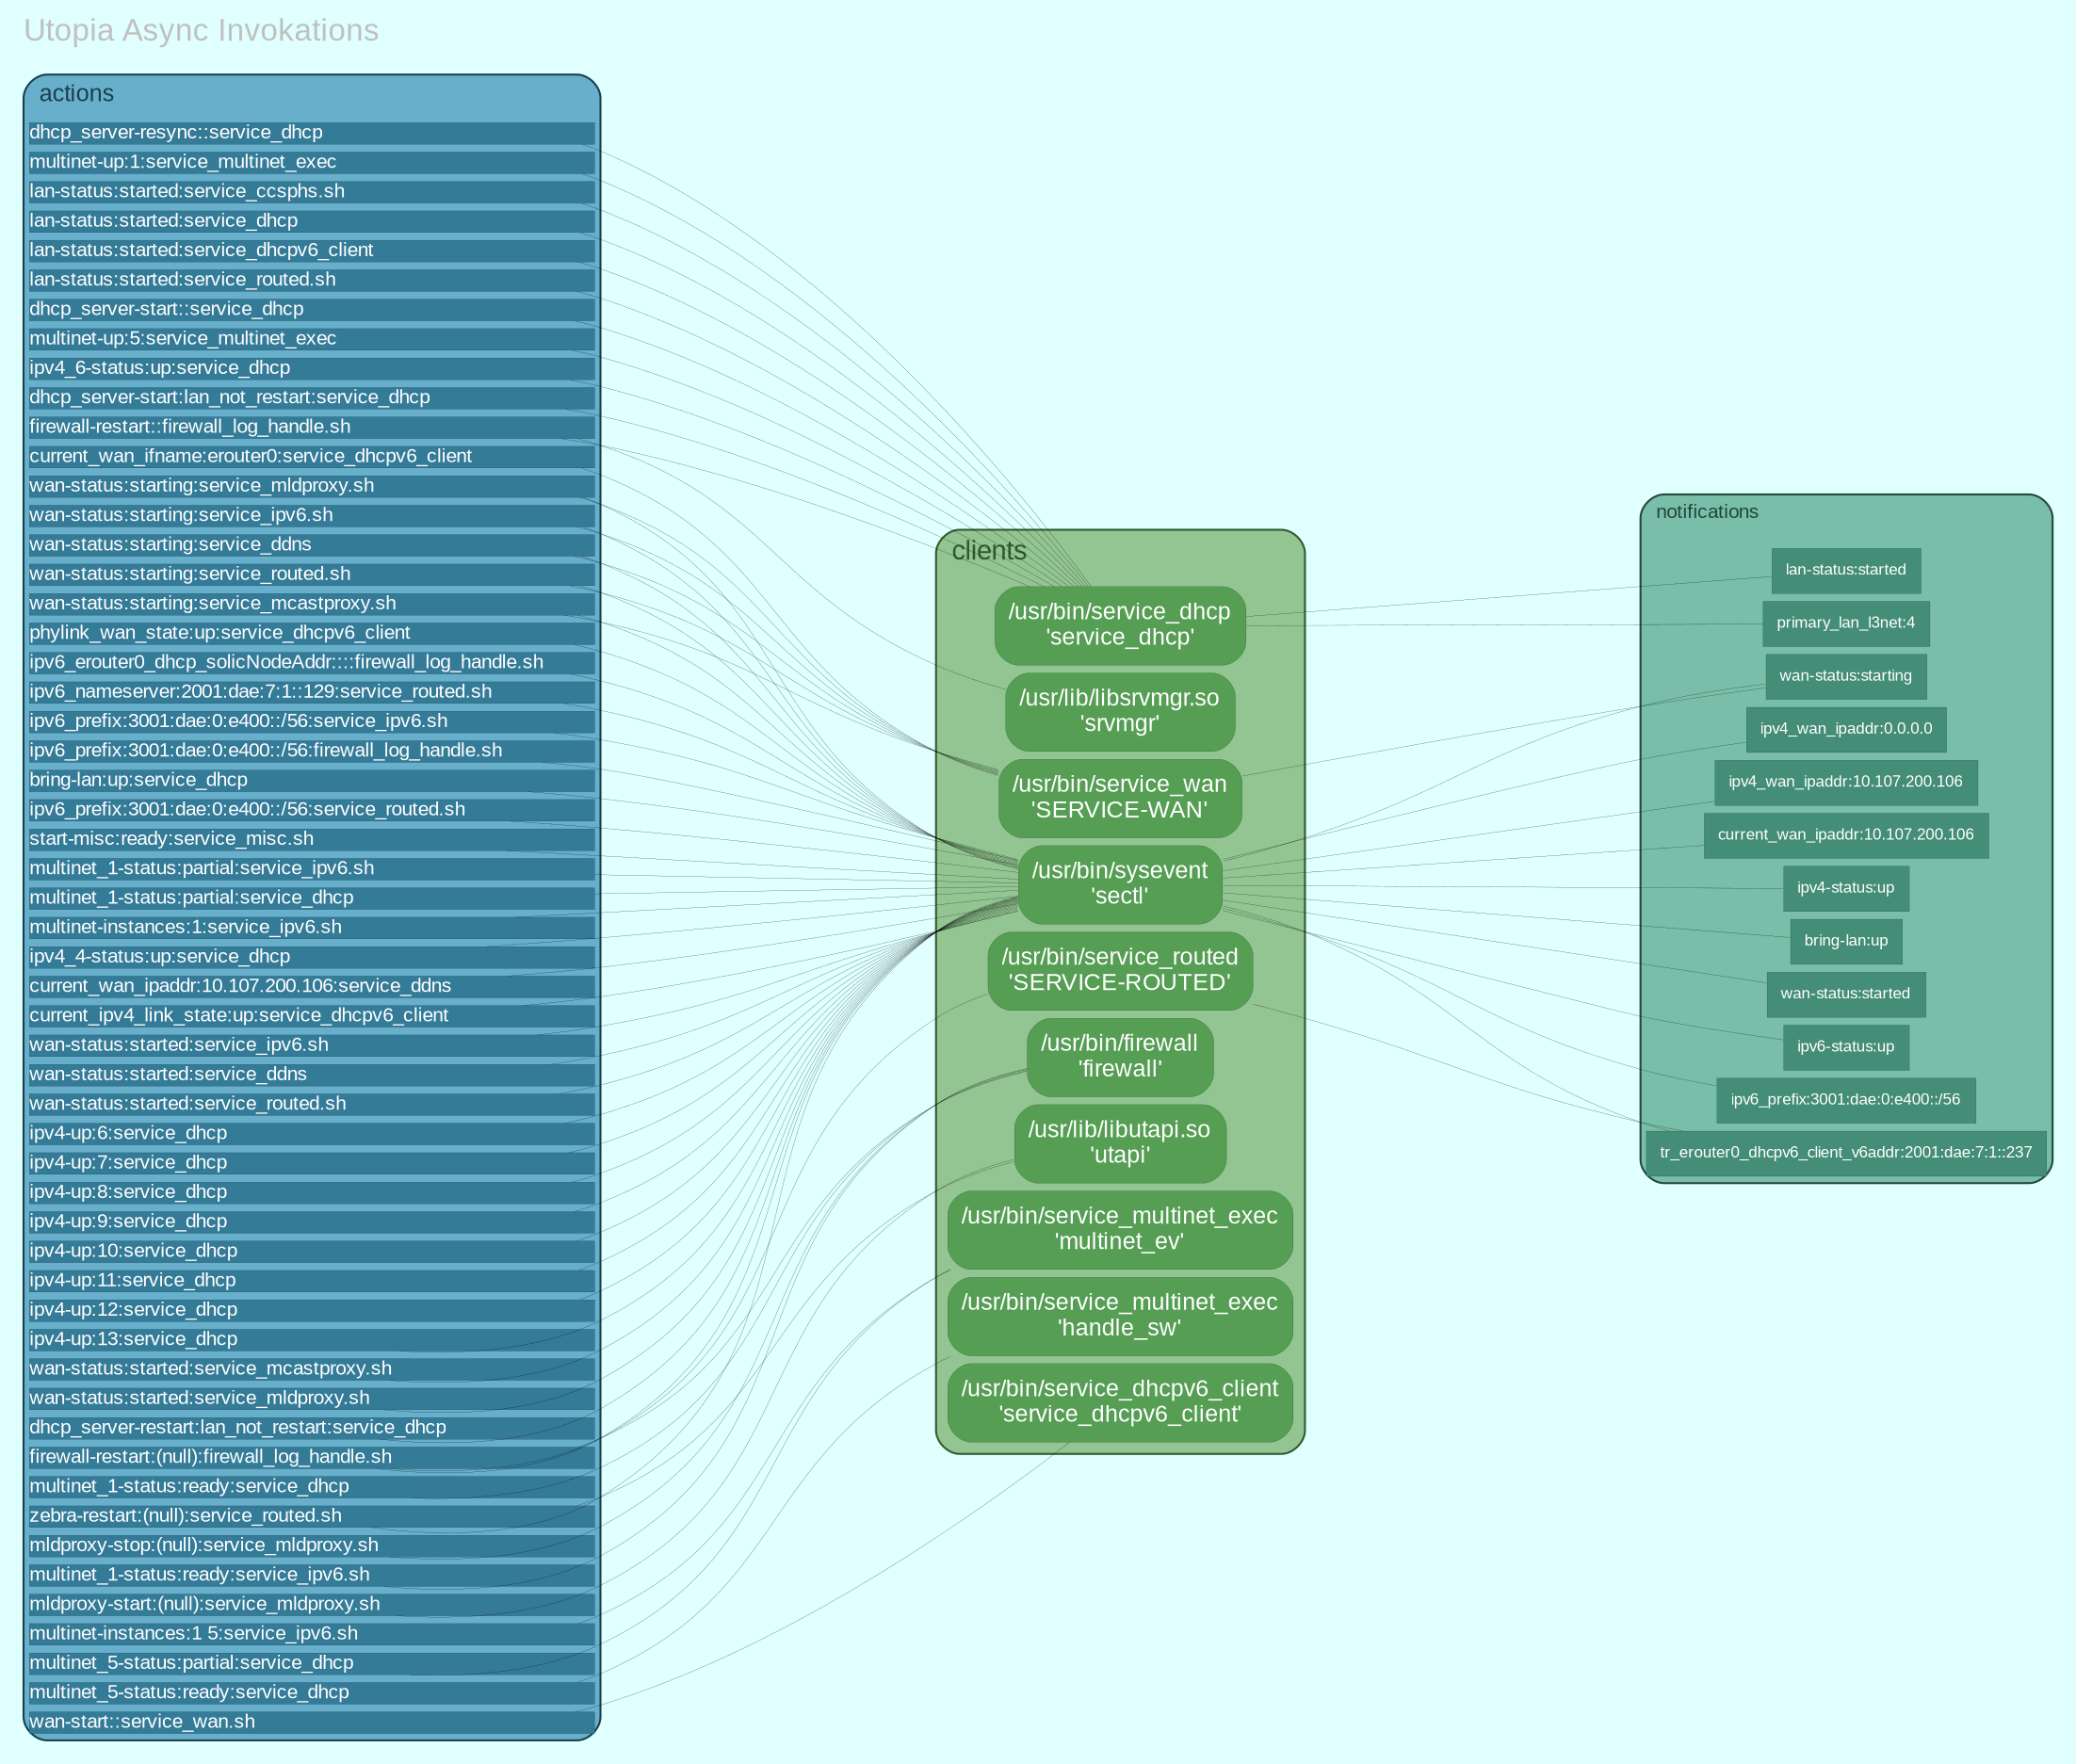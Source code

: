 digraph {
bgcolor=lightcyan
rankdir=LR
nodesep="0.05"
ranksep="2.5"
fontname="Arial"; fontsize=16; fontcolor=grey
label="Utopia Async Invokations"
labelloc=top
labeljust="l"
edge [color=black arrowsize=0.5 penwidth=0.1]
subgraph cluster_f37bd2f66651e7d46f6d38440f2bc5dd {
margin=3;
penwidth=1.0;
fillcolor="#79BEA8";
color="#23483C";
fontcolor="#23483C";
fontsize=10;
node[fontname="Arial" height=0 margin="0.1" penwidth=0.1];
label="notifications\l";
style="filled, rounded";
_fac04ca68a48af91f0290001604a2463 [label="" shape=plaintext style=invisible]
_f4fb7dd02f6b4f7f0f310cf889bea95c [label="bring-lan:up\l" fontsize=8 style="filled" width="0" shape="box" fillcolor="#448D76" color="#093426" fontcolor="white" tooltip="" URL=""]
_f4fb7dd02f6b4f7f0f310cf889bea95c [label="bring-lan:up\l" fontsize=8 style="filled" width="0" shape="box" fillcolor="#448D76" color="#093426" fontcolor="white" tooltip="" URL=""]
_0e17053ff88d0646b2350cfd848bcee3 [label="primary_lan_l3net:4\l" fontsize=8 style="filled" width="0" shape="box" fillcolor="#448D76" color="#093426" fontcolor="white" tooltip="" URL=""]
_0e17053ff88d0646b2350cfd848bcee3 [label="primary_lan_l3net:4\l" fontsize=8 style="filled" width="0" shape="box" fillcolor="#448D76" color="#093426" fontcolor="white" tooltip="" URL=""]
_b1e5fdb8fa8aa3b5d01f1e6d39594324 [label="lan-status:started\l" fontsize=8 style="filled" width="0" shape="box" fillcolor="#448D76" color="#093426" fontcolor="white" tooltip="" URL=""]
_b1e5fdb8fa8aa3b5d01f1e6d39594324 [label="lan-status:started\l" fontsize=8 style="filled" width="0" shape="box" fillcolor="#448D76" color="#093426" fontcolor="white" tooltip="" URL=""]
_e1937a0febe52ea6ca07fad7800ee472 [label="wan-status:starting\l" fontsize=8 style="filled" width="0" shape="box" fillcolor="#448D76" color="#093426" fontcolor="white" tooltip="" URL=""]
_e1937a0febe52ea6ca07fad7800ee472 [label="wan-status:starting\l" fontsize=8 style="filled" width="0" shape="box" fillcolor="#448D76" color="#093426" fontcolor="white" tooltip="" URL=""]
_e1937a0febe52ea6ca07fad7800ee472 [label="wan-status:starting\l" fontsize=8 style="filled" width="0" shape="box" fillcolor="#448D76" color="#093426" fontcolor="white" tooltip="" URL=""]
_e1937a0febe52ea6ca07fad7800ee472 [label="wan-status:starting\l" fontsize=8 style="filled" width="0" shape="box" fillcolor="#448D76" color="#093426" fontcolor="white" tooltip="" URL=""]
_e1937a0febe52ea6ca07fad7800ee472 [label="wan-status:starting\l" fontsize=8 style="filled" width="0" shape="box" fillcolor="#448D76" color="#093426" fontcolor="white" tooltip="" URL=""]
_e1937a0febe52ea6ca07fad7800ee472 [label="wan-status:starting\l" fontsize=8 style="filled" width="0" shape="box" fillcolor="#448D76" color="#093426" fontcolor="white" tooltip="" URL=""]
_e1937a0febe52ea6ca07fad7800ee472 [label="wan-status:starting\l" fontsize=8 style="filled" width="0" shape="box" fillcolor="#448D76" color="#093426" fontcolor="white" tooltip="" URL=""]
_e1937a0febe52ea6ca07fad7800ee472 [label="wan-status:starting\l" fontsize=8 style="filled" width="0" shape="box" fillcolor="#448D76" color="#093426" fontcolor="white" tooltip="" URL=""]
_7f17b1006cab4dcf7b1a6475312e0d5b [label="ipv4_wan_ipaddr:0.0.0.0\l" fontsize=8 style="filled" width="0" shape="box" fillcolor="#448D76" color="#093426" fontcolor="white" tooltip="" URL=""]
_7f17b1006cab4dcf7b1a6475312e0d5b [label="ipv4_wan_ipaddr:0.0.0.0\l" fontsize=8 style="filled" width="0" shape="box" fillcolor="#448D76" color="#093426" fontcolor="white" tooltip="" URL=""]
_229e3c57b4410fadb4922a4f7c6223fc [label="ipv4_wan_ipaddr:10.107.200.106\l" fontsize=8 style="filled" width="0" shape="box" fillcolor="#448D76" color="#093426" fontcolor="white" tooltip="" URL=""]
_229e3c57b4410fadb4922a4f7c6223fc [label="ipv4_wan_ipaddr:10.107.200.106\l" fontsize=8 style="filled" width="0" shape="box" fillcolor="#448D76" color="#093426" fontcolor="white" tooltip="" URL=""]
_5e530c69a7fb01e7f4acc12b8f5250ef [label="current_wan_ipaddr:10.107.200.106\l" fontsize=8 style="filled" width="0" shape="box" fillcolor="#448D76" color="#093426" fontcolor="white" tooltip="" URL=""]
_5e530c69a7fb01e7f4acc12b8f5250ef [label="current_wan_ipaddr:10.107.200.106\l" fontsize=8 style="filled" width="0" shape="box" fillcolor="#448D76" color="#093426" fontcolor="white" tooltip="" URL=""]
_726099c2e3489213f5b61d3b6687c918 [label="ipv4-status:up\l" fontsize=8 style="filled" width="0" shape="box" fillcolor="#448D76" color="#093426" fontcolor="white" tooltip="" URL=""]
_726099c2e3489213f5b61d3b6687c918 [label="ipv4-status:up\l" fontsize=8 style="filled" width="0" shape="box" fillcolor="#448D76" color="#093426" fontcolor="white" tooltip="" URL=""]
_b353c100c7d9d88b52eb5f35501679d6 [label="wan-status:started\l" fontsize=8 style="filled" width="0" shape="box" fillcolor="#448D76" color="#093426" fontcolor="white" tooltip="" URL=""]
_b353c100c7d9d88b52eb5f35501679d6 [label="wan-status:started\l" fontsize=8 style="filled" width="0" shape="box" fillcolor="#448D76" color="#093426" fontcolor="white" tooltip="" URL=""]
_b353c100c7d9d88b52eb5f35501679d6 [label="wan-status:started\l" fontsize=8 style="filled" width="0" shape="box" fillcolor="#448D76" color="#093426" fontcolor="white" tooltip="" URL=""]
_b353c100c7d9d88b52eb5f35501679d6 [label="wan-status:started\l" fontsize=8 style="filled" width="0" shape="box" fillcolor="#448D76" color="#093426" fontcolor="white" tooltip="" URL=""]
_813f841b776d9bea8c4f97ee492bc6bb [label="tr_erouter0_dhcpv6_client_v6addr:2001:dae:7:1::237\l" fontsize=8 style="filled" width="0" shape="box" fillcolor="#448D76" color="#093426" fontcolor="white" tooltip="" URL=""]
_813f841b776d9bea8c4f97ee492bc6bb [label="tr_erouter0_dhcpv6_client_v6addr:2001:dae:7:1::237\l" fontsize=8 style="filled" width="0" shape="box" fillcolor="#448D76" color="#093426" fontcolor="white" tooltip="" URL=""]
_db7af904130b03562810dff10ef427d9 [label="ipv6-status:up\l" fontsize=8 style="filled" width="0" shape="box" fillcolor="#448D76" color="#093426" fontcolor="white" tooltip="" URL=""]
_db7af904130b03562810dff10ef427d9 [label="ipv6-status:up\l" fontsize=8 style="filled" width="0" shape="box" fillcolor="#448D76" color="#093426" fontcolor="white" tooltip="" URL=""]
_2ad998a754496db5f2de1d45cbe5c4d2 [label="ipv6_prefix:3001:dae:0:e400::/56\l" fontsize=8 style="filled" width="0" shape="box" fillcolor="#448D76" color="#093426" fontcolor="white" tooltip="" URL=""]
_2ad998a754496db5f2de1d45cbe5c4d2 [label="ipv6_prefix:3001:dae:0:e400::/56\l" fontsize=8 style="filled" width="0" shape="box" fillcolor="#448D76" color="#093426" fontcolor="white" tooltip="" URL=""]
}
subgraph cluster_fac04ca68a48af91f0290001604a2463 {
margin=6;
penwidth=1.0;
fillcolor="#92C591";
color="#305A30";
fontcolor="#305A30";
fontsize=14;
node[fontname="Arial" height=0 margin="0.1" penwidth=0.1];
label="clients\l";
style="filled, rounded";
_fac04ca68a48af91f0290001604a2463 [label="" shape=plaintext style=invisible]
_5309a5e663f34a4bd54178ec47889544 [label="/usr/bin/sysevent
'sectl'" fontsize=12 style="filled,rounded" width="0" shape="box" fillcolor="#559E54" color="#0A3409" fontcolor="white" tooltip="" URL=""]
_d8b331abc3de4eadb9f080a5a0278e9f [label="/usr/bin/service_dhcp
'service_dhcp'" fontsize=12 style="filled,rounded" width="0" shape="box" fillcolor="#559E54" color="#0A3409" fontcolor="white" tooltip="" URL=""]
_85f632433c3b7748143640b1ce5c9f1d [label="/usr/bin/service_wan
'SERVICE-WAN'" fontsize=12 style="filled,rounded" width="0" shape="box" fillcolor="#559E54" color="#0A3409" fontcolor="white" tooltip="" URL=""]
_36220e0aa61330f58f7efc351abb0930 [label="/usr/bin/service_routed
'SERVICE-ROUTED'" fontsize=12 style="filled,rounded" width="0" shape="box" fillcolor="#559E54" color="#0A3409" fontcolor="white" tooltip="" URL=""]
_0b384a36abe12ef81c212e53c972569a [label="/usr/bin/firewall
'firewall'" fontsize=12 style="filled,rounded" width="0" shape="box" fillcolor="#559E54" color="#0A3409" fontcolor="white" tooltip="" URL=""]
_5a866a3c20430e95efea4e114b9810aa [label="/usr/lib/libsrvmgr.so
'srvmgr'" fontsize=12 style="filled,rounded" width="0" shape="box" fillcolor="#559E54" color="#0A3409" fontcolor="white" tooltip="" URL=""]
_fe57a2f6d42c44380232bb74bfca0248 [label="/usr/bin/service_multinet_exec
'multinet_ev'" fontsize=12 style="filled,rounded" width="0" shape="box" fillcolor="#559E54" color="#0A3409" fontcolor="white" tooltip="" URL=""]
_a48e264d47dc6d04737759b00a2c3d86 [label="/usr/bin/service_multinet_exec
'handle_sw'" fontsize=12 style="filled,rounded" width="0" shape="box" fillcolor="#559E54" color="#0A3409" fontcolor="white" tooltip="" URL=""]
_d2e01190f48924a12a0c5d6c3cf68b8b [label="/usr/bin/service_dhcpv6_client
'service_dhcpv6_client'" fontsize=12 style="filled,rounded" width="0" shape="box" fillcolor="#559E54" color="#0A3409" fontcolor="white" tooltip="" URL=""]
_e921899710055131db03a224f920176c [label="/usr/lib/libutapi.so
'utapi'" fontsize=12 style="filled,rounded" width="0" shape="box" fillcolor="#559E54" color="#0A3409" fontcolor="white" tooltip="" URL=""]
}
subgraph cluster_ebb67a4271abe715344471b0f16321f6 {
margin=3;
penwidth=1.0;
fillcolor="#67AFCB";
color="#1A3E4C";
fontcolor="#1A3E4C";
fontsize=12;
node[fontname="Arial" height=0 margin=0 penwidth=0.1];
label="actions\l";
style="filled,rounded";
_fac04ca68a48af91f0290001604a2463 [label="" shape=plaintext style=invisible]
_629be548aa3af8eb54585b49ca81ef68 [label="bring-lan:up:service_dhcp\l" fontsize=10 style="filled" width="4" shape="box" fillcolor="#347B98" color="#092834" fontcolor="white" tooltip="" URL=""]
_629be548aa3af8eb54585b49ca81ef68 [label="bring-lan:up:service_dhcp\l" fontsize=10 style="filled" width="4" shape="box" fillcolor="#347B98" color="#092834" fontcolor="white" tooltip="" URL=""]
_4c7faaacdeb9d8c80bbb0abb7b6c7f82 [label="dhcp_server-resync::service_dhcp\l" fontsize=10 style="filled" width="4" shape="box" fillcolor="#347B98" color="#092834" fontcolor="white" tooltip="" URL=""]
_4c7faaacdeb9d8c80bbb0abb7b6c7f82 [label="dhcp_server-resync::service_dhcp\l" fontsize=10 style="filled" width="4" shape="box" fillcolor="#347B98" color="#092834" fontcolor="white" tooltip="" URL=""]
_20dd05ff2aab1bf5af96f6d260e57042 [label="multinet-up:1:service_multinet_exec\l" fontsize=10 style="filled" width="4" shape="box" fillcolor="#347B98" color="#092834" fontcolor="white" tooltip="" URL=""]
_20dd05ff2aab1bf5af96f6d260e57042 [label="multinet-up:1:service_multinet_exec\l" fontsize=10 style="filled" width="4" shape="box" fillcolor="#347B98" color="#092834" fontcolor="white" tooltip="" URL=""]
_d1c628af1f12371b9862c7e75b337c0c [label="multinet_1-status:partial:service_ipv6.sh\l" fontsize=10 style="filled" width="4" shape="box" fillcolor="#347B98" color="#092834" fontcolor="white" tooltip="" URL=""]
_9ab2899d235b9fe78f6b959adb327376 [label="multinet_1-status:partial:service_dhcp\l" fontsize=10 style="filled" width="4" shape="box" fillcolor="#347B98" color="#092834" fontcolor="white" tooltip="" URL=""]
_d1c628af1f12371b9862c7e75b337c0c [label="multinet_1-status:partial:service_ipv6.sh\l" fontsize=10 style="filled" width="4" shape="box" fillcolor="#347B98" color="#092834" fontcolor="white" tooltip="" URL=""]
_9ab2899d235b9fe78f6b959adb327376 [label="multinet_1-status:partial:service_dhcp\l" fontsize=10 style="filled" width="4" shape="box" fillcolor="#347B98" color="#092834" fontcolor="white" tooltip="" URL=""]
_9c1f538432ca007c5f148f912fedfdc2 [label="multinet-instances:1:service_ipv6.sh\l" fontsize=10 style="filled" width="4" shape="box" fillcolor="#347B98" color="#092834" fontcolor="white" tooltip="" URL=""]
_9c1f538432ca007c5f148f912fedfdc2 [label="multinet-instances:1:service_ipv6.sh\l" fontsize=10 style="filled" width="4" shape="box" fillcolor="#347B98" color="#092834" fontcolor="white" tooltip="" URL=""]
_242cecb563d04a5a5da77ee3d800ed66 [label="ipv4_4-status:up:service_dhcp\l" fontsize=10 style="filled" width="4" shape="box" fillcolor="#347B98" color="#092834" fontcolor="white" tooltip="" URL=""]
_242cecb563d04a5a5da77ee3d800ed66 [label="ipv4_4-status:up:service_dhcp\l" fontsize=10 style="filled" width="4" shape="box" fillcolor="#347B98" color="#092834" fontcolor="white" tooltip="" URL=""]
_0fee472a6586e28c1eb4291ddeadf7a0 [label="lan-status:started:service_ccsphs.sh\l" fontsize=10 style="filled" width="4" shape="box" fillcolor="#347B98" color="#092834" fontcolor="white" tooltip="" URL=""]
_200eab89582a5148abf9f83149f18b7c [label="lan-status:started:service_dhcp\l" fontsize=10 style="filled" width="4" shape="box" fillcolor="#347B98" color="#092834" fontcolor="white" tooltip="" URL=""]
_130e1fb9800ffd76aaf893f0e293921f [label="lan-status:started:service_dhcpv6_client\l" fontsize=10 style="filled" width="4" shape="box" fillcolor="#347B98" color="#092834" fontcolor="white" tooltip="" URL=""]
_f624f7d3e042a43f67b4e21d0f7ef67b [label="lan-status:started:service_routed.sh\l" fontsize=10 style="filled" width="4" shape="box" fillcolor="#347B98" color="#092834" fontcolor="white" tooltip="" URL=""]
_0fee472a6586e28c1eb4291ddeadf7a0 [label="lan-status:started:service_ccsphs.sh\l" fontsize=10 style="filled" width="4" shape="box" fillcolor="#347B98" color="#092834" fontcolor="white" tooltip="" URL=""]
_200eab89582a5148abf9f83149f18b7c [label="lan-status:started:service_dhcp\l" fontsize=10 style="filled" width="4" shape="box" fillcolor="#347B98" color="#092834" fontcolor="white" tooltip="" URL=""]
_130e1fb9800ffd76aaf893f0e293921f [label="lan-status:started:service_dhcpv6_client\l" fontsize=10 style="filled" width="4" shape="box" fillcolor="#347B98" color="#092834" fontcolor="white" tooltip="" URL=""]
_f624f7d3e042a43f67b4e21d0f7ef67b [label="lan-status:started:service_routed.sh\l" fontsize=10 style="filled" width="4" shape="box" fillcolor="#347B98" color="#092834" fontcolor="white" tooltip="" URL=""]
_9cdc64eea1d68528b2fc2d6e93c57579 [label="dhcp_server-start::service_dhcp\l" fontsize=10 style="filled" width="4" shape="box" fillcolor="#347B98" color="#092834" fontcolor="white" tooltip="" URL=""]
_9cdc64eea1d68528b2fc2d6e93c57579 [label="dhcp_server-start::service_dhcp\l" fontsize=10 style="filled" width="4" shape="box" fillcolor="#347B98" color="#092834" fontcolor="white" tooltip="" URL=""]
_d1e4a3ece4737e3d580e28f105b6e65e [label="firewall-restart:(null):firewall_log_handle.sh\l" fontsize=10 style="filled" width="4" shape="box" fillcolor="#347B98" color="#092834" fontcolor="white" tooltip="" URL=""]
_d1e4a3ece4737e3d580e28f105b6e65e [label="firewall-restart:(null):firewall_log_handle.sh\l" fontsize=10 style="filled" width="4" shape="box" fillcolor="#347B98" color="#092834" fontcolor="white" tooltip="" URL=""]
_a9df3b1f5aa3f38d9ee597ea1ae3c3cd [label="ipv4-up:6:service_dhcp\l" fontsize=10 style="filled" width="4" shape="box" fillcolor="#347B98" color="#092834" fontcolor="white" tooltip="" URL=""]
_a9df3b1f5aa3f38d9ee597ea1ae3c3cd [label="ipv4-up:6:service_dhcp\l" fontsize=10 style="filled" width="4" shape="box" fillcolor="#347B98" color="#092834" fontcolor="white" tooltip="" URL=""]
_faad24a8ea81eb7c4604e58fc7434fb8 [label="ipv4-up:7:service_dhcp\l" fontsize=10 style="filled" width="4" shape="box" fillcolor="#347B98" color="#092834" fontcolor="white" tooltip="" URL=""]
_faad24a8ea81eb7c4604e58fc7434fb8 [label="ipv4-up:7:service_dhcp\l" fontsize=10 style="filled" width="4" shape="box" fillcolor="#347B98" color="#092834" fontcolor="white" tooltip="" URL=""]
_9b4c4a7720b4d625fbf4cc158279f9ab [label="ipv4-up:8:service_dhcp\l" fontsize=10 style="filled" width="4" shape="box" fillcolor="#347B98" color="#092834" fontcolor="white" tooltip="" URL=""]
_9b4c4a7720b4d625fbf4cc158279f9ab [label="ipv4-up:8:service_dhcp\l" fontsize=10 style="filled" width="4" shape="box" fillcolor="#347B98" color="#092834" fontcolor="white" tooltip="" URL=""]
_34576307f6fc137ec62420a4c6845174 [label="ipv4-up:9:service_dhcp\l" fontsize=10 style="filled" width="4" shape="box" fillcolor="#347B98" color="#092834" fontcolor="white" tooltip="" URL=""]
_34576307f6fc137ec62420a4c6845174 [label="ipv4-up:9:service_dhcp\l" fontsize=10 style="filled" width="4" shape="box" fillcolor="#347B98" color="#092834" fontcolor="white" tooltip="" URL=""]
_e77c800ad83172d735ab4f69570327d5 [label="ipv4-up:10:service_dhcp\l" fontsize=10 style="filled" width="4" shape="box" fillcolor="#347B98" color="#092834" fontcolor="white" tooltip="" URL=""]
_e77c800ad83172d735ab4f69570327d5 [label="ipv4-up:10:service_dhcp\l" fontsize=10 style="filled" width="4" shape="box" fillcolor="#347B98" color="#092834" fontcolor="white" tooltip="" URL=""]
_94546ff2d17182cea74e6ceb1be0fbf1 [label="ipv4-up:11:service_dhcp\l" fontsize=10 style="filled" width="4" shape="box" fillcolor="#347B98" color="#092834" fontcolor="white" tooltip="" URL=""]
_94546ff2d17182cea74e6ceb1be0fbf1 [label="ipv4-up:11:service_dhcp\l" fontsize=10 style="filled" width="4" shape="box" fillcolor="#347B98" color="#092834" fontcolor="white" tooltip="" URL=""]
_5918e30f653e804377015fa2d44a1ae1 [label="ipv4-up:12:service_dhcp\l" fontsize=10 style="filled" width="4" shape="box" fillcolor="#347B98" color="#092834" fontcolor="white" tooltip="" URL=""]
_5918e30f653e804377015fa2d44a1ae1 [label="ipv4-up:12:service_dhcp\l" fontsize=10 style="filled" width="4" shape="box" fillcolor="#347B98" color="#092834" fontcolor="white" tooltip="" URL=""]
_6253e62ec2735bbc3cc0591ae20a621f [label="ipv4-up:13:service_dhcp\l" fontsize=10 style="filled" width="4" shape="box" fillcolor="#347B98" color="#092834" fontcolor="white" tooltip="" URL=""]
_6253e62ec2735bbc3cc0591ae20a621f [label="ipv4-up:13:service_dhcp\l" fontsize=10 style="filled" width="4" shape="box" fillcolor="#347B98" color="#092834" fontcolor="white" tooltip="" URL=""]
_b708ffc35f0abbc9303f6d63c2d9d5ad [label="multinet_1-status:ready:service_ipv6.sh\l" fontsize=10 style="filled" width="4" shape="box" fillcolor="#347B98" color="#092834" fontcolor="white" tooltip="" URL=""]
_20d3df83d8870db0cf99cf86bd5787e8 [label="multinet_1-status:ready:service_dhcp\l" fontsize=10 style="filled" width="4" shape="box" fillcolor="#347B98" color="#092834" fontcolor="white" tooltip="" URL=""]
_b708ffc35f0abbc9303f6d63c2d9d5ad [label="multinet_1-status:ready:service_ipv6.sh\l" fontsize=10 style="filled" width="4" shape="box" fillcolor="#347B98" color="#092834" fontcolor="white" tooltip="" URL=""]
_20d3df83d8870db0cf99cf86bd5787e8 [label="multinet_1-status:ready:service_dhcp\l" fontsize=10 style="filled" width="4" shape="box" fillcolor="#347B98" color="#092834" fontcolor="white" tooltip="" URL=""]
_9417f520551002424cd845e1a845134a [label="firewall-restart::firewall_log_handle.sh\l" fontsize=10 style="filled" width="4" shape="box" fillcolor="#347B98" color="#092834" fontcolor="white" tooltip="" URL=""]
_9417f520551002424cd845e1a845134a [label="firewall-restart::firewall_log_handle.sh\l" fontsize=10 style="filled" width="4" shape="box" fillcolor="#347B98" color="#092834" fontcolor="white" tooltip="" URL=""]
_0748493c72f74f3bf208e83379719b5a [label="multinet-up:5:service_multinet_exec\l" fontsize=10 style="filled" width="4" shape="box" fillcolor="#347B98" color="#092834" fontcolor="white" tooltip="" URL=""]
_0748493c72f74f3bf208e83379719b5a [label="multinet-up:5:service_multinet_exec\l" fontsize=10 style="filled" width="4" shape="box" fillcolor="#347B98" color="#092834" fontcolor="white" tooltip="" URL=""]
_022d3e61001443b0fad1957b6e288d27 [label="multinet_5-status:partial:service_dhcp\l" fontsize=10 style="filled" width="4" shape="box" fillcolor="#347B98" color="#092834" fontcolor="white" tooltip="" URL=""]
_022d3e61001443b0fad1957b6e288d27 [label="multinet_5-status:partial:service_dhcp\l" fontsize=10 style="filled" width="4" shape="box" fillcolor="#347B98" color="#092834" fontcolor="white" tooltip="" URL=""]
_a8ebb78fc7b7a7c5822201b3e54437a7 [label="multinet-instances:1 5:service_ipv6.sh\l" fontsize=10 style="filled" width="4" shape="box" fillcolor="#347B98" color="#092834" fontcolor="white" tooltip="" URL=""]
_a8ebb78fc7b7a7c5822201b3e54437a7 [label="multinet-instances:1 5:service_ipv6.sh\l" fontsize=10 style="filled" width="4" shape="box" fillcolor="#347B98" color="#092834" fontcolor="white" tooltip="" URL=""]
_4858874240f2b0c76b8c4d882b7212c1 [label="multinet_5-status:ready:service_dhcp\l" fontsize=10 style="filled" width="4" shape="box" fillcolor="#347B98" color="#092834" fontcolor="white" tooltip="" URL=""]
_4858874240f2b0c76b8c4d882b7212c1 [label="multinet_5-status:ready:service_dhcp\l" fontsize=10 style="filled" width="4" shape="box" fillcolor="#347B98" color="#092834" fontcolor="white" tooltip="" URL=""]
_bb4344d9ff7b595018ad0008afaaa426 [label="ipv4_6-status:up:service_dhcp\l" fontsize=10 style="filled" width="4" shape="box" fillcolor="#347B98" color="#092834" fontcolor="white" tooltip="" URL=""]
_bb4344d9ff7b595018ad0008afaaa426 [label="ipv4_6-status:up:service_dhcp\l" fontsize=10 style="filled" width="4" shape="box" fillcolor="#347B98" color="#092834" fontcolor="white" tooltip="" URL=""]
_9417f520551002424cd845e1a845134a [label="firewall-restart::firewall_log_handle.sh\l" fontsize=10 style="filled" width="4" shape="box" fillcolor="#347B98" color="#092834" fontcolor="white" tooltip="" URL=""]
_9417f520551002424cd845e1a845134a [label="firewall-restart::firewall_log_handle.sh\l" fontsize=10 style="filled" width="4" shape="box" fillcolor="#347B98" color="#092834" fontcolor="white" tooltip="" URL=""]
_6b0f25563b935fc1dbc6b0f852876c29 [label="dhcp_server-start:lan_not_restart:service_dhcp\l" fontsize=10 style="filled" width="4" shape="box" fillcolor="#347B98" color="#092834" fontcolor="white" tooltip="" URL=""]
_6b0f25563b935fc1dbc6b0f852876c29 [label="dhcp_server-start:lan_not_restart:service_dhcp\l" fontsize=10 style="filled" width="4" shape="box" fillcolor="#347B98" color="#092834" fontcolor="white" tooltip="" URL=""]
_2330daac66a3de7356c95995632ac73f [label="phylink_wan_state:up:service_dhcpv6_client\l" fontsize=10 style="filled" width="4" shape="box" fillcolor="#347B98" color="#092834" fontcolor="white" tooltip="" URL=""]
_2330daac66a3de7356c95995632ac73f [label="phylink_wan_state:up:service_dhcpv6_client\l" fontsize=10 style="filled" width="4" shape="box" fillcolor="#347B98" color="#092834" fontcolor="white" tooltip="" URL=""]
_cfb7eda523fa4a72bb6b64c82d53b6bd [label="wan-start::service_wan.sh\l" fontsize=10 style="filled" width="4" shape="box" fillcolor="#347B98" color="#092834" fontcolor="white" tooltip="" URL=""]
_cfb7eda523fa4a72bb6b64c82d53b6bd [label="wan-start::service_wan.sh\l" fontsize=10 style="filled" width="4" shape="box" fillcolor="#347B98" color="#092834" fontcolor="white" tooltip="" URL=""]
_9b43992aa1d48156a3cf8c4b0fb8af7c [label="current_wan_ifname:erouter0:service_dhcpv6_client\l" fontsize=10 style="filled" width="4" shape="box" fillcolor="#347B98" color="#092834" fontcolor="white" tooltip="" URL=""]
_9b43992aa1d48156a3cf8c4b0fb8af7c [label="current_wan_ifname:erouter0:service_dhcpv6_client\l" fontsize=10 style="filled" width="4" shape="box" fillcolor="#347B98" color="#092834" fontcolor="white" tooltip="" URL=""]
_bde9546534fddac83508f8d0fe1bff3b [label="wan-status:starting:service_ipv6.sh\l" fontsize=10 style="filled" width="4" shape="box" fillcolor="#347B98" color="#092834" fontcolor="white" tooltip="" URL=""]
_8f2de62466a4ac6863d1c61497991d2d [label="wan-status:starting:service_ddns\l" fontsize=10 style="filled" width="4" shape="box" fillcolor="#347B98" color="#092834" fontcolor="white" tooltip="" URL=""]
_ab984852639f7febe7006643431a321f [label="wan-status:starting:service_routed.sh\l" fontsize=10 style="filled" width="4" shape="box" fillcolor="#347B98" color="#092834" fontcolor="white" tooltip="" URL=""]
_fc0abf2f3105b7763b2bb03c96e4fe5e [label="wan-status:starting:service_mcastproxy.sh\l" fontsize=10 style="filled" width="4" shape="box" fillcolor="#347B98" color="#092834" fontcolor="white" tooltip="" URL=""]
_b25b96d4fbc498740e34f2c9de07d208 [label="wan-status:starting:service_mldproxy.sh\l" fontsize=10 style="filled" width="4" shape="box" fillcolor="#347B98" color="#092834" fontcolor="white" tooltip="" URL=""]
_bde9546534fddac83508f8d0fe1bff3b [label="wan-status:starting:service_ipv6.sh\l" fontsize=10 style="filled" width="4" shape="box" fillcolor="#347B98" color="#092834" fontcolor="white" tooltip="" URL=""]
_8f2de62466a4ac6863d1c61497991d2d [label="wan-status:starting:service_ddns\l" fontsize=10 style="filled" width="4" shape="box" fillcolor="#347B98" color="#092834" fontcolor="white" tooltip="" URL=""]
_ab984852639f7febe7006643431a321f [label="wan-status:starting:service_routed.sh\l" fontsize=10 style="filled" width="4" shape="box" fillcolor="#347B98" color="#092834" fontcolor="white" tooltip="" URL=""]
_fc0abf2f3105b7763b2bb03c96e4fe5e [label="wan-status:starting:service_mcastproxy.sh\l" fontsize=10 style="filled" width="4" shape="box" fillcolor="#347B98" color="#092834" fontcolor="white" tooltip="" URL=""]
_b25b96d4fbc498740e34f2c9de07d208 [label="wan-status:starting:service_mldproxy.sh\l" fontsize=10 style="filled" width="4" shape="box" fillcolor="#347B98" color="#092834" fontcolor="white" tooltip="" URL=""]
_5213f8e0d39d8bbbf991c1eda259a446 [label="zebra-restart:(null):service_routed.sh\l" fontsize=10 style="filled" width="4" shape="box" fillcolor="#347B98" color="#092834" fontcolor="white" tooltip="" URL=""]
_5213f8e0d39d8bbbf991c1eda259a446 [label="zebra-restart:(null):service_routed.sh\l" fontsize=10 style="filled" width="4" shape="box" fillcolor="#347B98" color="#092834" fontcolor="white" tooltip="" URL=""]
_bde9546534fddac83508f8d0fe1bff3b [label="wan-status:starting:service_ipv6.sh\l" fontsize=10 style="filled" width="4" shape="box" fillcolor="#347B98" color="#092834" fontcolor="white" tooltip="" URL=""]
_bde9546534fddac83508f8d0fe1bff3b [label="wan-status:starting:service_ipv6.sh\l" fontsize=10 style="filled" width="4" shape="box" fillcolor="#347B98" color="#092834" fontcolor="white" tooltip="" URL=""]
_8f2de62466a4ac6863d1c61497991d2d [label="wan-status:starting:service_ddns\l" fontsize=10 style="filled" width="4" shape="box" fillcolor="#347B98" color="#092834" fontcolor="white" tooltip="" URL=""]
_ab984852639f7febe7006643431a321f [label="wan-status:starting:service_routed.sh\l" fontsize=10 style="filled" width="4" shape="box" fillcolor="#347B98" color="#092834" fontcolor="white" tooltip="" URL=""]
_fc0abf2f3105b7763b2bb03c96e4fe5e [label="wan-status:starting:service_mcastproxy.sh\l" fontsize=10 style="filled" width="4" shape="box" fillcolor="#347B98" color="#092834" fontcolor="white" tooltip="" URL=""]
_b25b96d4fbc498740e34f2c9de07d208 [label="wan-status:starting:service_mldproxy.sh\l" fontsize=10 style="filled" width="4" shape="box" fillcolor="#347B98" color="#092834" fontcolor="white" tooltip="" URL=""]
_8f2de62466a4ac6863d1c61497991d2d [label="wan-status:starting:service_ddns\l" fontsize=10 style="filled" width="4" shape="box" fillcolor="#347B98" color="#092834" fontcolor="white" tooltip="" URL=""]
_ab984852639f7febe7006643431a321f [label="wan-status:starting:service_routed.sh\l" fontsize=10 style="filled" width="4" shape="box" fillcolor="#347B98" color="#092834" fontcolor="white" tooltip="" URL=""]
_fc0abf2f3105b7763b2bb03c96e4fe5e [label="wan-status:starting:service_mcastproxy.sh\l" fontsize=10 style="filled" width="4" shape="box" fillcolor="#347B98" color="#092834" fontcolor="white" tooltip="" URL=""]
_b25b96d4fbc498740e34f2c9de07d208 [label="wan-status:starting:service_mldproxy.sh\l" fontsize=10 style="filled" width="4" shape="box" fillcolor="#347B98" color="#092834" fontcolor="white" tooltip="" URL=""]
_426d5b8062efd3f197b91706d4d13326 [label="current_wan_ipaddr:10.107.200.106:service_ddns\l" fontsize=10 style="filled" width="4" shape="box" fillcolor="#347B98" color="#092834" fontcolor="white" tooltip="" URL=""]
_426d5b8062efd3f197b91706d4d13326 [label="current_wan_ipaddr:10.107.200.106:service_ddns\l" fontsize=10 style="filled" width="4" shape="box" fillcolor="#347B98" color="#092834" fontcolor="white" tooltip="" URL=""]
_4cae2dfd7a9a5471a9d4f4c8cf1def69 [label="current_ipv4_link_state:up:service_dhcpv6_client\l" fontsize=10 style="filled" width="4" shape="box" fillcolor="#347B98" color="#092834" fontcolor="white" tooltip="" URL=""]
_4cae2dfd7a9a5471a9d4f4c8cf1def69 [label="current_ipv4_link_state:up:service_dhcpv6_client\l" fontsize=10 style="filled" width="4" shape="box" fillcolor="#347B98" color="#092834" fontcolor="white" tooltip="" URL=""]
_6ec3c932ef6b9899efb86532c3415dae [label="wan-status:started:service_ipv6.sh\l" fontsize=10 style="filled" width="4" shape="box" fillcolor="#347B98" color="#092834" fontcolor="white" tooltip="" URL=""]
_6ec3c932ef6b9899efb86532c3415dae [label="wan-status:started:service_ipv6.sh\l" fontsize=10 style="filled" width="4" shape="box" fillcolor="#347B98" color="#092834" fontcolor="white" tooltip="" URL=""]
_6559c71ce2850ae38b80828cf7224ea3 [label="wan-status:started:service_ddns\l" fontsize=10 style="filled" width="4" shape="box" fillcolor="#347B98" color="#092834" fontcolor="white" tooltip="" URL=""]
_75506224a736be4b9e9578f997048c1e [label="wan-status:started:service_routed.sh\l" fontsize=10 style="filled" width="4" shape="box" fillcolor="#347B98" color="#092834" fontcolor="white" tooltip="" URL=""]
_7233d55fa367194997be5d7ea554b74c [label="wan-status:started:service_mcastproxy.sh\l" fontsize=10 style="filled" width="4" shape="box" fillcolor="#347B98" color="#092834" fontcolor="white" tooltip="" URL=""]
_6ce56b206c040bf717ff515cf38cf513 [label="wan-status:started:service_mldproxy.sh\l" fontsize=10 style="filled" width="4" shape="box" fillcolor="#347B98" color="#092834" fontcolor="white" tooltip="" URL=""]
_6559c71ce2850ae38b80828cf7224ea3 [label="wan-status:started:service_ddns\l" fontsize=10 style="filled" width="4" shape="box" fillcolor="#347B98" color="#092834" fontcolor="white" tooltip="" URL=""]
_75506224a736be4b9e9578f997048c1e [label="wan-status:started:service_routed.sh\l" fontsize=10 style="filled" width="4" shape="box" fillcolor="#347B98" color="#092834" fontcolor="white" tooltip="" URL=""]
_7233d55fa367194997be5d7ea554b74c [label="wan-status:started:service_mcastproxy.sh\l" fontsize=10 style="filled" width="4" shape="box" fillcolor="#347B98" color="#092834" fontcolor="white" tooltip="" URL=""]
_6ce56b206c040bf717ff515cf38cf513 [label="wan-status:started:service_mldproxy.sh\l" fontsize=10 style="filled" width="4" shape="box" fillcolor="#347B98" color="#092834" fontcolor="white" tooltip="" URL=""]
_68be18ea3fa707bf0568e25feeb8529f [label="dhcp_server-restart:lan_not_restart:service_dhcp\l" fontsize=10 style="filled" width="4" shape="box" fillcolor="#347B98" color="#092834" fontcolor="white" tooltip="" URL=""]
_68be18ea3fa707bf0568e25feeb8529f [label="dhcp_server-restart:lan_not_restart:service_dhcp\l" fontsize=10 style="filled" width="4" shape="box" fillcolor="#347B98" color="#092834" fontcolor="white" tooltip="" URL=""]
_d1e4a3ece4737e3d580e28f105b6e65e [label="firewall-restart:(null):firewall_log_handle.sh\l" fontsize=10 style="filled" width="4" shape="box" fillcolor="#347B98" color="#092834" fontcolor="white" tooltip="" URL=""]
_d1e4a3ece4737e3d580e28f105b6e65e [label="firewall-restart:(null):firewall_log_handle.sh\l" fontsize=10 style="filled" width="4" shape="box" fillcolor="#347B98" color="#092834" fontcolor="white" tooltip="" URL=""]
_d1e4a3ece4737e3d580e28f105b6e65e [label="firewall-restart:(null):firewall_log_handle.sh\l" fontsize=10 style="filled" width="4" shape="box" fillcolor="#347B98" color="#092834" fontcolor="white" tooltip="" URL=""]
_d1e4a3ece4737e3d580e28f105b6e65e [label="firewall-restart:(null):firewall_log_handle.sh\l" fontsize=10 style="filled" width="4" shape="box" fillcolor="#347B98" color="#092834" fontcolor="white" tooltip="" URL=""]
_ada846c2a8f3cd37046839a23bb03f12 [label="ipv6_erouter0_dhcp_solicNodeAddr::::firewall_log_handle.sh\l" fontsize=10 style="filled" width="4" shape="box" fillcolor="#347B98" color="#092834" fontcolor="white" tooltip="" URL=""]
_ada846c2a8f3cd37046839a23bb03f12 [label="ipv6_erouter0_dhcp_solicNodeAddr::::firewall_log_handle.sh\l" fontsize=10 style="filled" width="4" shape="box" fillcolor="#347B98" color="#092834" fontcolor="white" tooltip="" URL=""]
_8abe19cf398563e06f1693f95503c1ea [label="ipv6_nameserver:2001:dae:7:1::129:service_routed.sh\l" fontsize=10 style="filled" width="4" shape="box" fillcolor="#347B98" color="#092834" fontcolor="white" tooltip="" URL=""]
_8abe19cf398563e06f1693f95503c1ea [label="ipv6_nameserver:2001:dae:7:1::129:service_routed.sh\l" fontsize=10 style="filled" width="4" shape="box" fillcolor="#347B98" color="#092834" fontcolor="white" tooltip="" URL=""]
_3ccb12da70b4e59b9ca14b3dad7e489e [label="ipv6_prefix:3001:dae:0:e400::/56:service_ipv6.sh\l" fontsize=10 style="filled" width="4" shape="box" fillcolor="#347B98" color="#092834" fontcolor="white" tooltip="" URL=""]
_5f855160ee175a43238bd02eded35156 [label="ipv6_prefix:3001:dae:0:e400::/56:firewall_log_handle.sh\l" fontsize=10 style="filled" width="4" shape="box" fillcolor="#347B98" color="#092834" fontcolor="white" tooltip="" URL=""]
_3ccb12da70b4e59b9ca14b3dad7e489e [label="ipv6_prefix:3001:dae:0:e400::/56:service_ipv6.sh\l" fontsize=10 style="filled" width="4" shape="box" fillcolor="#347B98" color="#092834" fontcolor="white" tooltip="" URL=""]
_5f855160ee175a43238bd02eded35156 [label="ipv6_prefix:3001:dae:0:e400::/56:firewall_log_handle.sh\l" fontsize=10 style="filled" width="4" shape="box" fillcolor="#347B98" color="#092834" fontcolor="white" tooltip="" URL=""]
_7fd7eab02bc7fd59067f18299583c8f8 [label="ipv6_prefix:3001:dae:0:e400::/56:service_routed.sh\l" fontsize=10 style="filled" width="4" shape="box" fillcolor="#347B98" color="#092834" fontcolor="white" tooltip="" URL=""]
_7fd7eab02bc7fd59067f18299583c8f8 [label="ipv6_prefix:3001:dae:0:e400::/56:service_routed.sh\l" fontsize=10 style="filled" width="4" shape="box" fillcolor="#347B98" color="#092834" fontcolor="white" tooltip="" URL=""]
_15c872d829eb7e8b526881f517ae55b4 [label="start-misc:ready:service_misc.sh\l" fontsize=10 style="filled" width="4" shape="box" fillcolor="#347B98" color="#092834" fontcolor="white" tooltip="" URL=""]
_15c872d829eb7e8b526881f517ae55b4 [label="start-misc:ready:service_misc.sh\l" fontsize=10 style="filled" width="4" shape="box" fillcolor="#347B98" color="#092834" fontcolor="white" tooltip="" URL=""]
_5213f8e0d39d8bbbf991c1eda259a446 [label="zebra-restart:(null):service_routed.sh\l" fontsize=10 style="filled" width="4" shape="box" fillcolor="#347B98" color="#092834" fontcolor="white" tooltip="" URL=""]
_5213f8e0d39d8bbbf991c1eda259a446 [label="zebra-restart:(null):service_routed.sh\l" fontsize=10 style="filled" width="4" shape="box" fillcolor="#347B98" color="#092834" fontcolor="white" tooltip="" URL=""]
_0da538c9f640084bbd27c287dc72c7a4 [label="mldproxy-stop:(null):service_mldproxy.sh\l" fontsize=10 style="filled" width="4" shape="box" fillcolor="#347B98" color="#092834" fontcolor="white" tooltip="" URL=""]
_0da538c9f640084bbd27c287dc72c7a4 [label="mldproxy-stop:(null):service_mldproxy.sh\l" fontsize=10 style="filled" width="4" shape="box" fillcolor="#347B98" color="#092834" fontcolor="white" tooltip="" URL=""]
_5213f8e0d39d8bbbf991c1eda259a446 [label="zebra-restart:(null):service_routed.sh\l" fontsize=10 style="filled" width="4" shape="box" fillcolor="#347B98" color="#092834" fontcolor="white" tooltip="" URL=""]
_5213f8e0d39d8bbbf991c1eda259a446 [label="zebra-restart:(null):service_routed.sh\l" fontsize=10 style="filled" width="4" shape="box" fillcolor="#347B98" color="#092834" fontcolor="white" tooltip="" URL=""]
_5213f8e0d39d8bbbf991c1eda259a446 [label="zebra-restart:(null):service_routed.sh\l" fontsize=10 style="filled" width="4" shape="box" fillcolor="#347B98" color="#092834" fontcolor="white" tooltip="" URL=""]
_5213f8e0d39d8bbbf991c1eda259a446 [label="zebra-restart:(null):service_routed.sh\l" fontsize=10 style="filled" width="4" shape="box" fillcolor="#347B98" color="#092834" fontcolor="white" tooltip="" URL=""]
_b7e1e0679b5a052a348070032f06df08 [label="mldproxy-start:(null):service_mldproxy.sh\l" fontsize=10 style="filled" width="4" shape="box" fillcolor="#347B98" color="#092834" fontcolor="white" tooltip="" URL=""]
_b7e1e0679b5a052a348070032f06df08 [label="mldproxy-start:(null):service_mldproxy.sh\l" fontsize=10 style="filled" width="4" shape="box" fillcolor="#347B98" color="#092834" fontcolor="white" tooltip="" URL=""]
_d1e4a3ece4737e3d580e28f105b6e65e [label="firewall-restart:(null):firewall_log_handle.sh\l" fontsize=10 style="filled" width="4" shape="box" fillcolor="#347B98" color="#092834" fontcolor="white" tooltip="" URL=""]
_d1e4a3ece4737e3d580e28f105b6e65e [label="firewall-restart:(null):firewall_log_handle.sh\l" fontsize=10 style="filled" width="4" shape="box" fillcolor="#347B98" color="#092834" fontcolor="white" tooltip="" URL=""]
_d1e4a3ece4737e3d580e28f105b6e65e [label="firewall-restart:(null):firewall_log_handle.sh\l" fontsize=10 style="filled" width="4" shape="box" fillcolor="#347B98" color="#092834" fontcolor="white" tooltip="" URL=""]
_d1e4a3ece4737e3d580e28f105b6e65e [label="firewall-restart:(null):firewall_log_handle.sh\l" fontsize=10 style="filled" width="4" shape="box" fillcolor="#347B98" color="#092834" fontcolor="white" tooltip="" URL=""]
}
_5309a5e663f34a4bd54178ec47889544 -> _f4fb7dd02f6b4f7f0f310cf889bea95c[arrowhead=none];
_d8b331abc3de4eadb9f080a5a0278e9f -> _0e17053ff88d0646b2350cfd848bcee3[arrowhead=none];
_d8b331abc3de4eadb9f080a5a0278e9f -> _b1e5fdb8fa8aa3b5d01f1e6d39594324[arrowhead=none];
_85f632433c3b7748143640b1ce5c9f1d -> _e1937a0febe52ea6ca07fad7800ee472[arrowhead=none];
_5309a5e663f34a4bd54178ec47889544 -> _e1937a0febe52ea6ca07fad7800ee472[arrowhead=none];
_5309a5e663f34a4bd54178ec47889544 -> _7f17b1006cab4dcf7b1a6475312e0d5b[arrowhead=none];
_5309a5e663f34a4bd54178ec47889544 -> _229e3c57b4410fadb4922a4f7c6223fc[arrowhead=none];
_5309a5e663f34a4bd54178ec47889544 -> _5e530c69a7fb01e7f4acc12b8f5250ef[arrowhead=none];
_5309a5e663f34a4bd54178ec47889544 -> _726099c2e3489213f5b61d3b6687c918[arrowhead=none];
_5309a5e663f34a4bd54178ec47889544 -> _b353c100c7d9d88b52eb5f35501679d6[arrowhead=none];
_36220e0aa61330f58f7efc351abb0930 -> _813f841b776d9bea8c4f97ee492bc6bb[arrowhead=none];
_5309a5e663f34a4bd54178ec47889544 -> _813f841b776d9bea8c4f97ee492bc6bb[arrowhead=none];
_5309a5e663f34a4bd54178ec47889544 -> _db7af904130b03562810dff10ef427d9[arrowhead=none];
_5309a5e663f34a4bd54178ec47889544 -> _2ad998a754496db5f2de1d45cbe5c4d2[arrowhead=none];
_629be548aa3af8eb54585b49ca81ef68 -> _5309a5e663f34a4bd54178ec47889544[arrowhead=none];
_4c7faaacdeb9d8c80bbb0abb7b6c7f82 -> _d8b331abc3de4eadb9f080a5a0278e9f[arrowhead=none];
_20dd05ff2aab1bf5af96f6d260e57042 -> _d8b331abc3de4eadb9f080a5a0278e9f[arrowhead=none];
_d1c628af1f12371b9862c7e75b337c0c -> _5309a5e663f34a4bd54178ec47889544[arrowhead=none];
_9ab2899d235b9fe78f6b959adb327376 -> _5309a5e663f34a4bd54178ec47889544[arrowhead=none];
_9c1f538432ca007c5f148f912fedfdc2 -> _5309a5e663f34a4bd54178ec47889544[arrowhead=none];
_242cecb563d04a5a5da77ee3d800ed66 -> _5309a5e663f34a4bd54178ec47889544[arrowhead=none];
_0fee472a6586e28c1eb4291ddeadf7a0 -> _d8b331abc3de4eadb9f080a5a0278e9f[arrowhead=none];
_200eab89582a5148abf9f83149f18b7c -> _d8b331abc3de4eadb9f080a5a0278e9f[arrowhead=none];
_130e1fb9800ffd76aaf893f0e293921f -> _d8b331abc3de4eadb9f080a5a0278e9f[arrowhead=none];
_f624f7d3e042a43f67b4e21d0f7ef67b -> _d8b331abc3de4eadb9f080a5a0278e9f[arrowhead=none];
_9cdc64eea1d68528b2fc2d6e93c57579 -> _d8b331abc3de4eadb9f080a5a0278e9f[arrowhead=none];
_d1e4a3ece4737e3d580e28f105b6e65e -> _5309a5e663f34a4bd54178ec47889544[arrowhead=none];
_a9df3b1f5aa3f38d9ee597ea1ae3c3cd -> _5309a5e663f34a4bd54178ec47889544[arrowhead=none];
_faad24a8ea81eb7c4604e58fc7434fb8 -> _5309a5e663f34a4bd54178ec47889544[arrowhead=none];
_9b4c4a7720b4d625fbf4cc158279f9ab -> _5309a5e663f34a4bd54178ec47889544[arrowhead=none];
_34576307f6fc137ec62420a4c6845174 -> _5309a5e663f34a4bd54178ec47889544[arrowhead=none];
_e77c800ad83172d735ab4f69570327d5 -> _5309a5e663f34a4bd54178ec47889544[arrowhead=none];
_94546ff2d17182cea74e6ceb1be0fbf1 -> _5309a5e663f34a4bd54178ec47889544[arrowhead=none];
_5918e30f653e804377015fa2d44a1ae1 -> _5309a5e663f34a4bd54178ec47889544[arrowhead=none];
_6253e62ec2735bbc3cc0591ae20a621f -> _5309a5e663f34a4bd54178ec47889544[arrowhead=none];
_b708ffc35f0abbc9303f6d63c2d9d5ad -> _0b384a36abe12ef81c212e53c972569a[arrowhead=none];
_20d3df83d8870db0cf99cf86bd5787e8 -> _0b384a36abe12ef81c212e53c972569a[arrowhead=none];
_9417f520551002424cd845e1a845134a -> _5a866a3c20430e95efea4e114b9810aa[arrowhead=none];
_0748493c72f74f3bf208e83379719b5a -> _d8b331abc3de4eadb9f080a5a0278e9f[arrowhead=none];
_022d3e61001443b0fad1957b6e288d27 -> _fe57a2f6d42c44380232bb74bfca0248[arrowhead=none];
_a8ebb78fc7b7a7c5822201b3e54437a7 -> _fe57a2f6d42c44380232bb74bfca0248[arrowhead=none];
_4858874240f2b0c76b8c4d882b7212c1 -> _a48e264d47dc6d04737759b00a2c3d86[arrowhead=none];
_bb4344d9ff7b595018ad0008afaaa426 -> _d8b331abc3de4eadb9f080a5a0278e9f[arrowhead=none];
_9417f520551002424cd845e1a845134a -> _d8b331abc3de4eadb9f080a5a0278e9f[arrowhead=none];
_6b0f25563b935fc1dbc6b0f852876c29 -> _d8b331abc3de4eadb9f080a5a0278e9f[arrowhead=none];
_2330daac66a3de7356c95995632ac73f -> _5309a5e663f34a4bd54178ec47889544[arrowhead=none];
_cfb7eda523fa4a72bb6b64c82d53b6bd -> _d2e01190f48924a12a0c5d6c3cf68b8b[arrowhead=none];
_9b43992aa1d48156a3cf8c4b0fb8af7c -> _85f632433c3b7748143640b1ce5c9f1d[arrowhead=none];
_bde9546534fddac83508f8d0fe1bff3b -> _85f632433c3b7748143640b1ce5c9f1d[arrowhead=none];
_8f2de62466a4ac6863d1c61497991d2d -> _85f632433c3b7748143640b1ce5c9f1d[arrowhead=none];
_ab984852639f7febe7006643431a321f -> _85f632433c3b7748143640b1ce5c9f1d[arrowhead=none];
_fc0abf2f3105b7763b2bb03c96e4fe5e -> _85f632433c3b7748143640b1ce5c9f1d[arrowhead=none];
_b25b96d4fbc498740e34f2c9de07d208 -> _85f632433c3b7748143640b1ce5c9f1d[arrowhead=none];
_5213f8e0d39d8bbbf991c1eda259a446 -> _5309a5e663f34a4bd54178ec47889544[arrowhead=none];
_bde9546534fddac83508f8d0fe1bff3b -> _5309a5e663f34a4bd54178ec47889544[arrowhead=none];
_8f2de62466a4ac6863d1c61497991d2d -> _5309a5e663f34a4bd54178ec47889544[arrowhead=none];
_ab984852639f7febe7006643431a321f -> _5309a5e663f34a4bd54178ec47889544[arrowhead=none];
_fc0abf2f3105b7763b2bb03c96e4fe5e -> _5309a5e663f34a4bd54178ec47889544[arrowhead=none];
_b25b96d4fbc498740e34f2c9de07d208 -> _5309a5e663f34a4bd54178ec47889544[arrowhead=none];
_426d5b8062efd3f197b91706d4d13326 -> _5309a5e663f34a4bd54178ec47889544[arrowhead=none];
_4cae2dfd7a9a5471a9d4f4c8cf1def69 -> _5309a5e663f34a4bd54178ec47889544[arrowhead=none];
_6ec3c932ef6b9899efb86532c3415dae -> _5309a5e663f34a4bd54178ec47889544[arrowhead=none];
_6559c71ce2850ae38b80828cf7224ea3 -> _5309a5e663f34a4bd54178ec47889544[arrowhead=none];
_75506224a736be4b9e9578f997048c1e -> _5309a5e663f34a4bd54178ec47889544[arrowhead=none];
_7233d55fa367194997be5d7ea554b74c -> _5309a5e663f34a4bd54178ec47889544[arrowhead=none];
_6ce56b206c040bf717ff515cf38cf513 -> _5309a5e663f34a4bd54178ec47889544[arrowhead=none];
_68be18ea3fa707bf0568e25feeb8529f -> _5309a5e663f34a4bd54178ec47889544[arrowhead=none];
_d1e4a3ece4737e3d580e28f105b6e65e -> _0b384a36abe12ef81c212e53c972569a[arrowhead=none];
_ada846c2a8f3cd37046839a23bb03f12 -> _5309a5e663f34a4bd54178ec47889544[arrowhead=none];
_8abe19cf398563e06f1693f95503c1ea -> _5309a5e663f34a4bd54178ec47889544[arrowhead=none];
_3ccb12da70b4e59b9ca14b3dad7e489e -> _5309a5e663f34a4bd54178ec47889544[arrowhead=none];
_5f855160ee175a43238bd02eded35156 -> _5309a5e663f34a4bd54178ec47889544[arrowhead=none];
_7fd7eab02bc7fd59067f18299583c8f8 -> _5309a5e663f34a4bd54178ec47889544[arrowhead=none];
_15c872d829eb7e8b526881f517ae55b4 -> _5309a5e663f34a4bd54178ec47889544[arrowhead=none];
_0da538c9f640084bbd27c287dc72c7a4 -> _0b384a36abe12ef81c212e53c972569a[arrowhead=none];
_5213f8e0d39d8bbbf991c1eda259a446 -> _e921899710055131db03a224f920176c[arrowhead=none];
_b7e1e0679b5a052a348070032f06df08 -> _e921899710055131db03a224f920176c[arrowhead=none];
_d1e4a3ece4737e3d580e28f105b6e65e -> _36220e0aa61330f58f7efc351abb0930[arrowhead=none];
}
